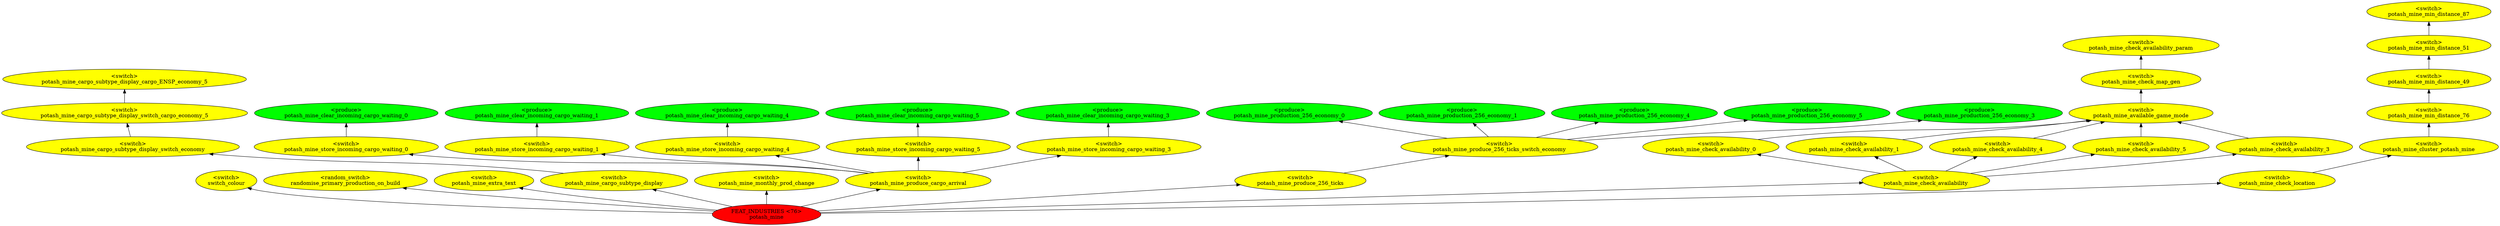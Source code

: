 digraph {
rankdir="BT"
switch_colour [fillcolor=yellow style="filled" label="<switch>\nswitch_colour"]
randomise_primary_production_on_build [fillcolor=yellow style="filled" label="<random_switch>\nrandomise_primary_production_on_build"]
potash_mine_extra_text [fillcolor=yellow style="filled" label="<switch>\npotash_mine_extra_text"]
potash_mine_cargo_subtype_display_cargo_ENSP_economy_5 [fillcolor=yellow style="filled" label="<switch>\npotash_mine_cargo_subtype_display_cargo_ENSP_economy_5"]
potash_mine_cargo_subtype_display_switch_cargo_economy_5 [fillcolor=yellow style="filled" label="<switch>\npotash_mine_cargo_subtype_display_switch_cargo_economy_5"]
potash_mine_cargo_subtype_display_switch_economy [fillcolor=yellow style="filled" label="<switch>\npotash_mine_cargo_subtype_display_switch_economy"]
potash_mine_cargo_subtype_display [fillcolor=yellow style="filled" label="<switch>\npotash_mine_cargo_subtype_display"]
potash_mine_monthly_prod_change [fillcolor=yellow style="filled" label="<switch>\npotash_mine_monthly_prod_change"]
potash_mine_clear_incoming_cargo_waiting_0 [fillcolor=green style="filled" label="<produce>\npotash_mine_clear_incoming_cargo_waiting_0"]
potash_mine_store_incoming_cargo_waiting_0 [fillcolor=yellow style="filled" label="<switch>\npotash_mine_store_incoming_cargo_waiting_0"]
potash_mine_clear_incoming_cargo_waiting_1 [fillcolor=green style="filled" label="<produce>\npotash_mine_clear_incoming_cargo_waiting_1"]
potash_mine_store_incoming_cargo_waiting_1 [fillcolor=yellow style="filled" label="<switch>\npotash_mine_store_incoming_cargo_waiting_1"]
potash_mine_clear_incoming_cargo_waiting_4 [fillcolor=green style="filled" label="<produce>\npotash_mine_clear_incoming_cargo_waiting_4"]
potash_mine_store_incoming_cargo_waiting_4 [fillcolor=yellow style="filled" label="<switch>\npotash_mine_store_incoming_cargo_waiting_4"]
potash_mine_clear_incoming_cargo_waiting_5 [fillcolor=green style="filled" label="<produce>\npotash_mine_clear_incoming_cargo_waiting_5"]
potash_mine_store_incoming_cargo_waiting_5 [fillcolor=yellow style="filled" label="<switch>\npotash_mine_store_incoming_cargo_waiting_5"]
potash_mine_clear_incoming_cargo_waiting_3 [fillcolor=green style="filled" label="<produce>\npotash_mine_clear_incoming_cargo_waiting_3"]
potash_mine_store_incoming_cargo_waiting_3 [fillcolor=yellow style="filled" label="<switch>\npotash_mine_store_incoming_cargo_waiting_3"]
potash_mine_produce_cargo_arrival [fillcolor=yellow style="filled" label="<switch>\npotash_mine_produce_cargo_arrival"]
potash_mine_production_256_economy_0 [fillcolor=green style="filled" label="<produce>\npotash_mine_production_256_economy_0"]
potash_mine_production_256_economy_1 [fillcolor=green style="filled" label="<produce>\npotash_mine_production_256_economy_1"]
potash_mine_production_256_economy_4 [fillcolor=green style="filled" label="<produce>\npotash_mine_production_256_economy_4"]
potash_mine_production_256_economy_5 [fillcolor=green style="filled" label="<produce>\npotash_mine_production_256_economy_5"]
potash_mine_production_256_economy_3 [fillcolor=green style="filled" label="<produce>\npotash_mine_production_256_economy_3"]
potash_mine_produce_256_ticks_switch_economy [fillcolor=yellow style="filled" label="<switch>\npotash_mine_produce_256_ticks_switch_economy"]
potash_mine_produce_256_ticks [fillcolor=yellow style="filled" label="<switch>\npotash_mine_produce_256_ticks"]
potash_mine_check_availability_param [fillcolor=yellow style="filled" label="<switch>\npotash_mine_check_availability_param"]
potash_mine_check_map_gen [fillcolor=yellow style="filled" label="<switch>\npotash_mine_check_map_gen"]
potash_mine_available_game_mode [fillcolor=yellow style="filled" label="<switch>\npotash_mine_available_game_mode"]
potash_mine_check_availability_0 [fillcolor=yellow style="filled" label="<switch>\npotash_mine_check_availability_0"]
potash_mine_check_availability_1 [fillcolor=yellow style="filled" label="<switch>\npotash_mine_check_availability_1"]
potash_mine_check_availability_4 [fillcolor=yellow style="filled" label="<switch>\npotash_mine_check_availability_4"]
potash_mine_check_availability_5 [fillcolor=yellow style="filled" label="<switch>\npotash_mine_check_availability_5"]
potash_mine_check_availability_3 [fillcolor=yellow style="filled" label="<switch>\npotash_mine_check_availability_3"]
potash_mine_check_availability [fillcolor=yellow style="filled" label="<switch>\npotash_mine_check_availability"]
potash_mine_min_distance_87 [fillcolor=yellow style="filled" label="<switch>\npotash_mine_min_distance_87"]
potash_mine_min_distance_51 [fillcolor=yellow style="filled" label="<switch>\npotash_mine_min_distance_51"]
potash_mine_min_distance_49 [fillcolor=yellow style="filled" label="<switch>\npotash_mine_min_distance_49"]
potash_mine_min_distance_76 [fillcolor=yellow style="filled" label="<switch>\npotash_mine_min_distance_76"]
potash_mine_cluster_potash_mine [fillcolor=yellow style="filled" label="<switch>\npotash_mine_cluster_potash_mine"]
potash_mine_check_location [fillcolor=yellow style="filled" label="<switch>\npotash_mine_check_location"]
potash_mine [fillcolor=red style="filled" label="FEAT_INDUSTRIES <76>\npotash_mine"]
potash_mine_check_availability->potash_mine_check_availability_0
potash_mine_check_availability->potash_mine_check_availability_4
potash_mine_check_availability->potash_mine_check_availability_3
potash_mine_produce_256_ticks_switch_economy->potash_mine_production_256_economy_1
potash_mine_cargo_subtype_display_switch_economy->potash_mine_cargo_subtype_display_switch_cargo_economy_5
potash_mine_check_availability_0->potash_mine_available_game_mode
potash_mine_check_availability->potash_mine_check_availability_1
potash_mine_cargo_subtype_display_switch_cargo_economy_5->potash_mine_cargo_subtype_display_cargo_ENSP_economy_5
potash_mine_available_game_mode->potash_mine_check_map_gen
potash_mine_min_distance_76->potash_mine_min_distance_49
potash_mine_produce_256_ticks_switch_economy->potash_mine_production_256_economy_5
potash_mine_produce_256_ticks->potash_mine_produce_256_ticks_switch_economy
potash_mine->potash_mine_produce_256_ticks
potash_mine_produce_256_ticks_switch_economy->potash_mine_production_256_economy_0
potash_mine_check_availability->potash_mine_check_availability_5
potash_mine->potash_mine_produce_cargo_arrival
potash_mine->potash_mine_cargo_subtype_display
potash_mine_check_map_gen->potash_mine_check_availability_param
potash_mine_produce_256_ticks_switch_economy->potash_mine_production_256_economy_3
potash_mine_check_availability_3->potash_mine_available_game_mode
potash_mine_check_location->potash_mine_cluster_potash_mine
potash_mine->potash_mine_monthly_prod_change
potash_mine->potash_mine_extra_text
potash_mine_min_distance_49->potash_mine_min_distance_51
potash_mine->potash_mine_check_availability
potash_mine_check_availability_1->potash_mine_available_game_mode
potash_mine_min_distance_51->potash_mine_min_distance_87
potash_mine_produce_cargo_arrival->potash_mine_store_incoming_cargo_waiting_3
potash_mine_store_incoming_cargo_waiting_3->potash_mine_clear_incoming_cargo_waiting_3
potash_mine_cargo_subtype_display->potash_mine_cargo_subtype_display_switch_economy
potash_mine_store_incoming_cargo_waiting_0->potash_mine_clear_incoming_cargo_waiting_0
potash_mine->randomise_primary_production_on_build
potash_mine_cluster_potash_mine->potash_mine_min_distance_76
potash_mine->switch_colour
potash_mine_produce_cargo_arrival->potash_mine_store_incoming_cargo_waiting_1
potash_mine_produce_cargo_arrival->potash_mine_store_incoming_cargo_waiting_0
potash_mine_produce_cargo_arrival->potash_mine_store_incoming_cargo_waiting_4
potash_mine_store_incoming_cargo_waiting_1->potash_mine_clear_incoming_cargo_waiting_1
potash_mine_produce_cargo_arrival->potash_mine_store_incoming_cargo_waiting_5
potash_mine_check_availability_5->potash_mine_available_game_mode
potash_mine_store_incoming_cargo_waiting_4->potash_mine_clear_incoming_cargo_waiting_4
potash_mine_check_availability_4->potash_mine_available_game_mode
potash_mine->potash_mine_check_location
potash_mine_produce_256_ticks_switch_economy->potash_mine_production_256_economy_4
potash_mine_store_incoming_cargo_waiting_5->potash_mine_clear_incoming_cargo_waiting_5
}
